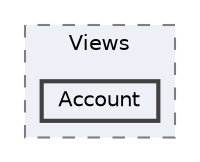 digraph "obj/Debug/netcoreapp2.1/Razor/Views/Account"
{
 // LATEX_PDF_SIZE
  bgcolor="transparent";
  edge [fontname=Helvetica,fontsize=10,labelfontname=Helvetica,labelfontsize=10];
  node [fontname=Helvetica,fontsize=10,shape=box,height=0.2,width=0.4];
  compound=true
  subgraph clusterdir_33ca1d150cd2b3aa8f661d8627b02d2e {
    graph [ bgcolor="#edf0f7", pencolor="grey50", label="Views", fontname=Helvetica,fontsize=10 style="filled,dashed", URL="dir_33ca1d150cd2b3aa8f661d8627b02d2e.html",tooltip=""]
  dir_0e2d477baa960e0893fe74400ef689aa [label="Account", fillcolor="#edf0f7", color="grey25", style="filled,bold", URL="dir_0e2d477baa960e0893fe74400ef689aa.html",tooltip=""];
  }
}

